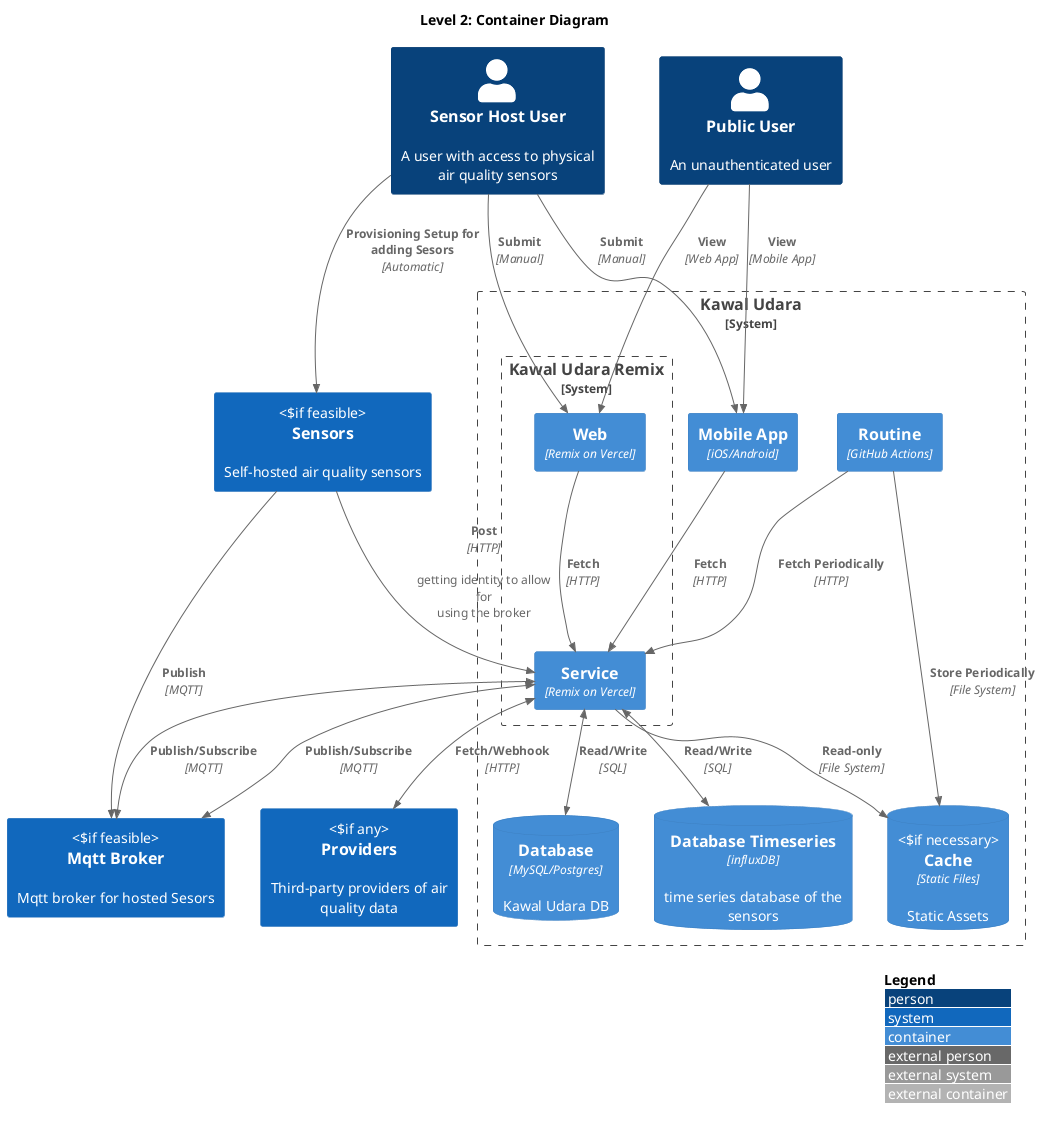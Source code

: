 @startuml Level 2: Container Diagram

!include <C4/C4_Context.puml>
!include <office/Users/user.puml>
!include <C4/C4_Container.puml>

LAYOUT_WITH_LEGEND()

title Level 2: Container Diagram

Person(SensorHostUser, "Sensor Host User", "A user with access to physical air quality sensors")
Person(PublicUser, "Public User", "An unauthenticated user")
System(Sensors, "Sensors", "Self-hosted air quality sensors", "if feasible")
System(Broker, "Mqtt Broker", "Mqtt broker for hosted Sesors", "if feasible")
System_Boundary(KawalUdara, "Kawal Udara") {
	System_Boundary(KawalUdaraRemix, "Kawal Udara Remix") {
		Container(Web, "Web", "Remix on Vercel")
		Container(Service, "Service", "Remix on Vercel")
	}
	Container(Cron, "Routine", "GitHub Actions")
	Container(MobileApp, "Mobile App", "iOS/Android")
	ContainerDb(KawalUdaraCache, "Cache", "Static Files", "Static Assets", "if necessary")
	ContainerDb(KawalUdaraDB, "Database", "MySQL/Postgres", "Kawal Udara DB")
	ContainerDb(KawalUdaraDBTimeSeries, "Database Timeseries", "influxDB", "time series database of the sensors")

}
System(Providers, "Providers", "Third-party providers of air quality data", "if any")

Rel(SensorHostUser, Web, "Submit", "Manual")
Rel(SensorHostUser, MobileApp, "Submit", "Manual")
Rel(PublicUser, Web, "View", "Web App")
Rel(PublicUser, MobileApp, "View", "Mobile App")
Rel(Web, Service, "Fetch", "HTTP")
Rel(MobileApp, Service, "Fetch", "HTTP")
Rel(Cron, Service, "Fetch Periodically", "HTTP")
Rel(Cron, KawalUdaraCache, "Store Periodically", "File System")
Rel(Service, KawalUdaraCache, "Read-only", "File System")
BiRel(Service, KawalUdaraDB, "Read/Write", "SQL")
BiRel(Service, KawalUdaraDBTimeSeries, "Read/Write","SQL")
BiRel(Service, Providers, "Fetch/Webhook", "HTTP")
BiRel(Service, Broker, "Publish/Subscribe", "MQTT")
BiRel(Service, Broker, "Publish/Subscribe", "MQTT")

Rel(SensorHostUser, Sensors, "Provisioning Setup for adding Sesors", "Automatic")

Rel(Sensors, Service, "Post", "HTTP", "getting identity to allow for using the broker")
Rel(Sensors, Broker, "Publish", "MQTT")



@enduml
